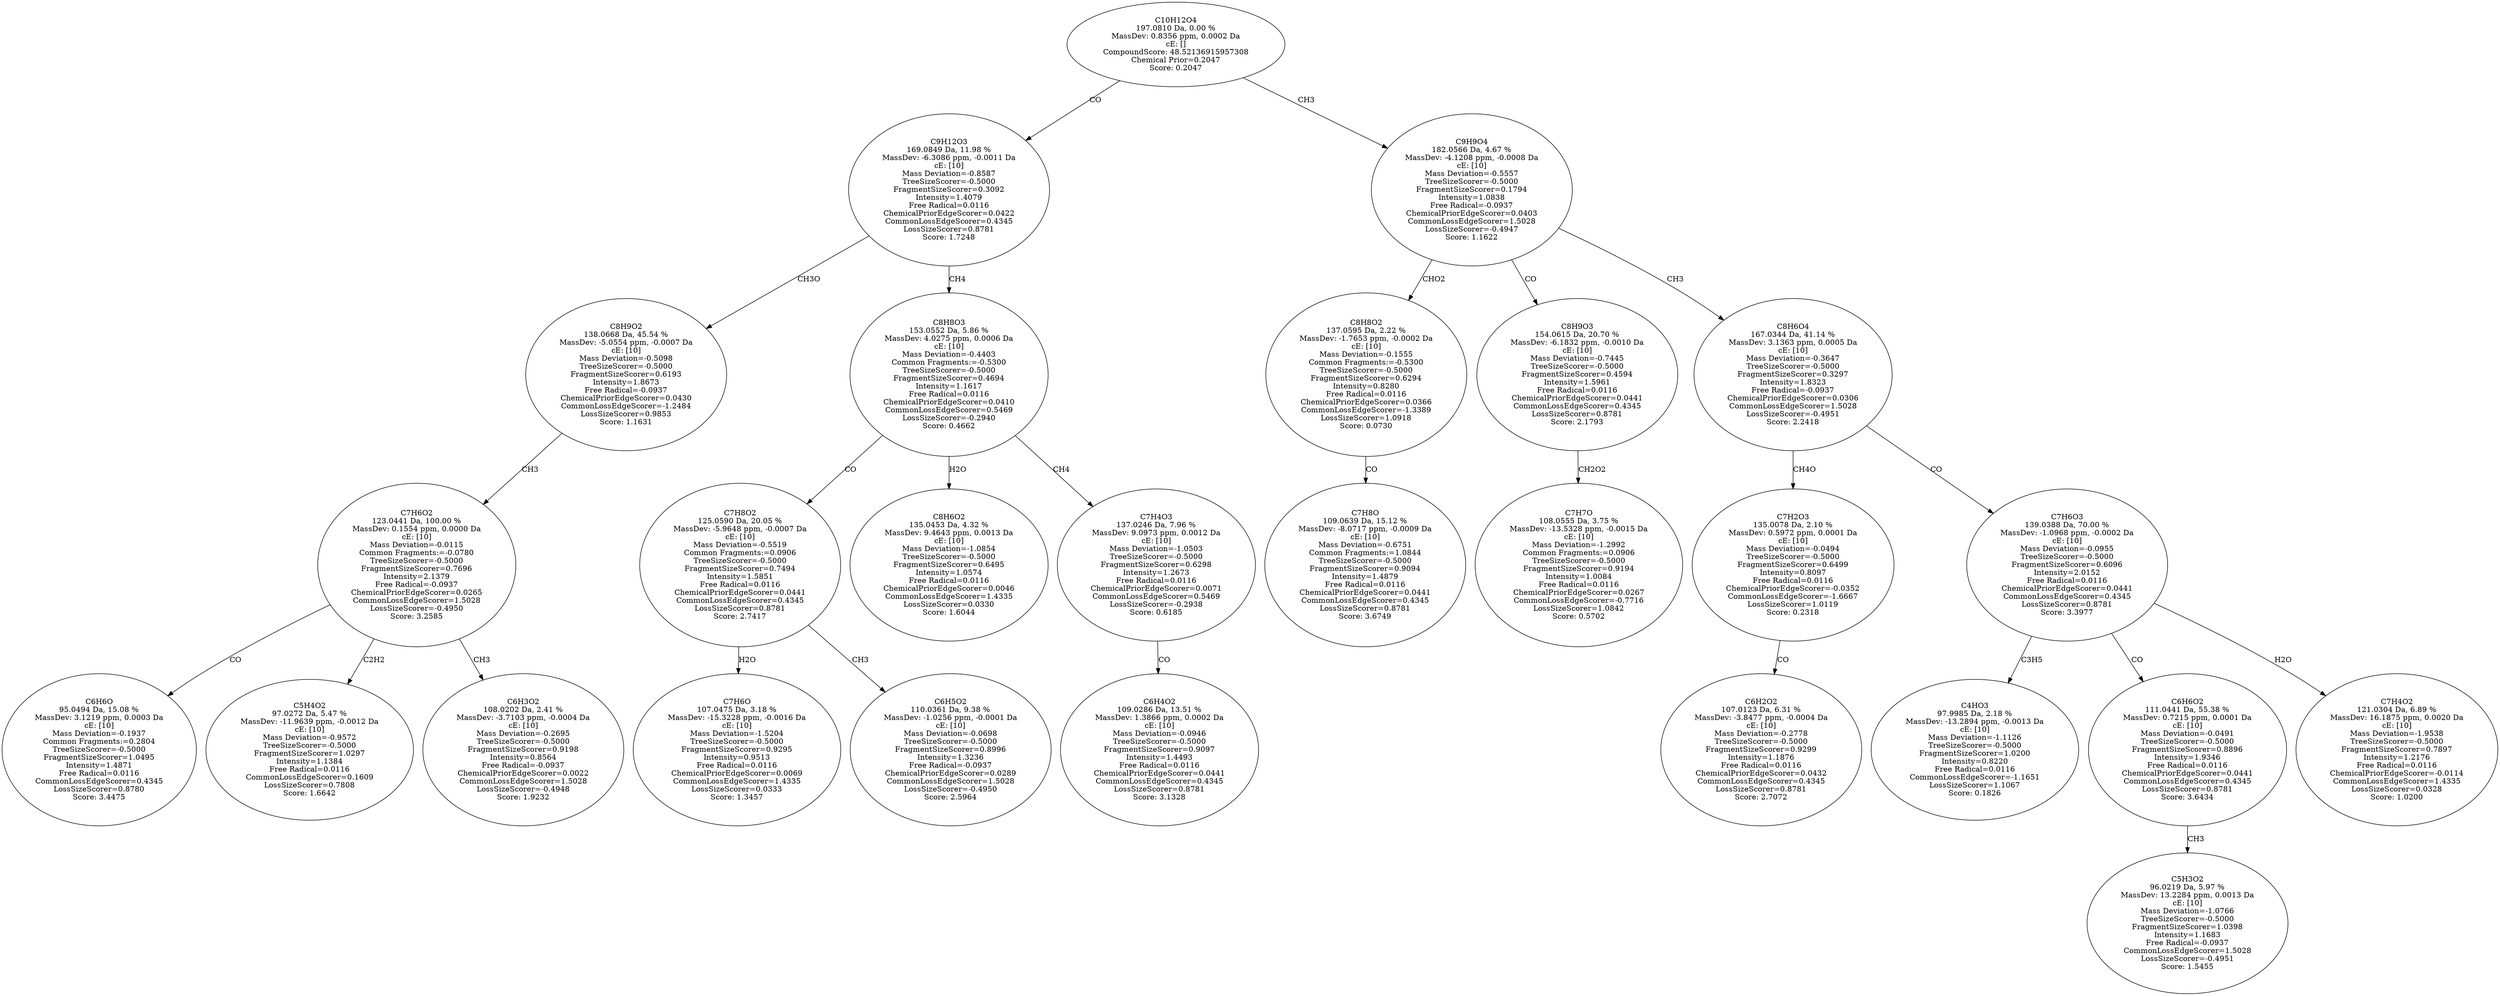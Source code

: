 strict digraph {
v1 [label="C6H6O\n95.0494 Da, 15.08 %\nMassDev: 3.1219 ppm, 0.0003 Da\ncE: [10]\nMass Deviation=-0.1937\nCommon Fragments:=0.2804\nTreeSizeScorer=-0.5000\nFragmentSizeScorer=1.0495\nIntensity=1.4871\nFree Radical=0.0116\nCommonLossEdgeScorer=0.4345\nLossSizeScorer=0.8780\nScore: 3.4475"];
v2 [label="C5H4O2\n97.0272 Da, 5.47 %\nMassDev: -11.9639 ppm, -0.0012 Da\ncE: [10]\nMass Deviation=-0.9572\nTreeSizeScorer=-0.5000\nFragmentSizeScorer=1.0297\nIntensity=1.1384\nFree Radical=0.0116\nCommonLossEdgeScorer=0.1609\nLossSizeScorer=0.7808\nScore: 1.6642"];
v3 [label="C6H3O2\n108.0202 Da, 2.41 %\nMassDev: -3.7103 ppm, -0.0004 Da\ncE: [10]\nMass Deviation=-0.2695\nTreeSizeScorer=-0.5000\nFragmentSizeScorer=0.9198\nIntensity=0.8564\nFree Radical=-0.0937\nChemicalPriorEdgeScorer=0.0022\nCommonLossEdgeScorer=1.5028\nLossSizeScorer=-0.4948\nScore: 1.9232"];
v4 [label="C7H6O2\n123.0441 Da, 100.00 %\nMassDev: 0.1554 ppm, 0.0000 Da\ncE: [10]\nMass Deviation=-0.0115\nCommon Fragments:=-0.0780\nTreeSizeScorer=-0.5000\nFragmentSizeScorer=0.7696\nIntensity=2.1379\nFree Radical=-0.0937\nChemicalPriorEdgeScorer=0.0265\nCommonLossEdgeScorer=1.5028\nLossSizeScorer=-0.4950\nScore: 3.2585"];
v5 [label="C8H9O2\n138.0668 Da, 45.54 %\nMassDev: -5.0554 ppm, -0.0007 Da\ncE: [10]\nMass Deviation=-0.5098\nTreeSizeScorer=-0.5000\nFragmentSizeScorer=0.6193\nIntensity=1.8673\nFree Radical=-0.0937\nChemicalPriorEdgeScorer=0.0430\nCommonLossEdgeScorer=-1.2484\nLossSizeScorer=0.9853\nScore: 1.1631"];
v6 [label="C7H6O\n107.0475 Da, 3.18 %\nMassDev: -15.3228 ppm, -0.0016 Da\ncE: [10]\nMass Deviation=-1.5204\nTreeSizeScorer=-0.5000\nFragmentSizeScorer=0.9295\nIntensity=0.9513\nFree Radical=0.0116\nChemicalPriorEdgeScorer=0.0069\nCommonLossEdgeScorer=1.4335\nLossSizeScorer=0.0333\nScore: 1.3457"];
v7 [label="C6H5O2\n110.0361 Da, 9.38 %\nMassDev: -1.0256 ppm, -0.0001 Da\ncE: [10]\nMass Deviation=-0.0698\nTreeSizeScorer=-0.5000\nFragmentSizeScorer=0.8996\nIntensity=1.3236\nFree Radical=-0.0937\nChemicalPriorEdgeScorer=0.0289\nCommonLossEdgeScorer=1.5028\nLossSizeScorer=-0.4950\nScore: 2.5964"];
v8 [label="C7H8O2\n125.0590 Da, 20.05 %\nMassDev: -5.9648 ppm, -0.0007 Da\ncE: [10]\nMass Deviation=-0.5519\nCommon Fragments:=0.0906\nTreeSizeScorer=-0.5000\nFragmentSizeScorer=0.7494\nIntensity=1.5851\nFree Radical=0.0116\nChemicalPriorEdgeScorer=0.0441\nCommonLossEdgeScorer=0.4345\nLossSizeScorer=0.8781\nScore: 2.7417"];
v9 [label="C8H6O2\n135.0453 Da, 4.32 %\nMassDev: 9.4643 ppm, 0.0013 Da\ncE: [10]\nMass Deviation=-1.0854\nTreeSizeScorer=-0.5000\nFragmentSizeScorer=0.6495\nIntensity=1.0574\nFree Radical=0.0116\nChemicalPriorEdgeScorer=0.0046\nCommonLossEdgeScorer=1.4335\nLossSizeScorer=0.0330\nScore: 1.6044"];
v10 [label="C6H4O2\n109.0286 Da, 13.51 %\nMassDev: 1.3866 ppm, 0.0002 Da\ncE: [10]\nMass Deviation=-0.0946\nTreeSizeScorer=-0.5000\nFragmentSizeScorer=0.9097\nIntensity=1.4493\nFree Radical=0.0116\nChemicalPriorEdgeScorer=0.0441\nCommonLossEdgeScorer=0.4345\nLossSizeScorer=0.8781\nScore: 3.1328"];
v11 [label="C7H4O3\n137.0246 Da, 7.96 %\nMassDev: 9.0973 ppm, 0.0012 Da\ncE: [10]\nMass Deviation=-1.0503\nTreeSizeScorer=-0.5000\nFragmentSizeScorer=0.6298\nIntensity=1.2673\nFree Radical=0.0116\nChemicalPriorEdgeScorer=0.0071\nCommonLossEdgeScorer=0.5469\nLossSizeScorer=-0.2938\nScore: 0.6185"];
v12 [label="C8H8O3\n153.0552 Da, 5.86 %\nMassDev: 4.0275 ppm, 0.0006 Da\ncE: [10]\nMass Deviation=-0.4403\nCommon Fragments:=-0.5300\nTreeSizeScorer=-0.5000\nFragmentSizeScorer=0.4694\nIntensity=1.1617\nFree Radical=0.0116\nChemicalPriorEdgeScorer=0.0410\nCommonLossEdgeScorer=0.5469\nLossSizeScorer=-0.2940\nScore: 0.4662"];
v13 [label="C9H12O3\n169.0849 Da, 11.98 %\nMassDev: -6.3086 ppm, -0.0011 Da\ncE: [10]\nMass Deviation=-0.8587\nTreeSizeScorer=-0.5000\nFragmentSizeScorer=0.3092\nIntensity=1.4079\nFree Radical=0.0116\nChemicalPriorEdgeScorer=0.0422\nCommonLossEdgeScorer=0.4345\nLossSizeScorer=0.8781\nScore: 1.7248"];
v14 [label="C7H8O\n109.0639 Da, 15.12 %\nMassDev: -8.0717 ppm, -0.0009 Da\ncE: [10]\nMass Deviation=-0.6751\nCommon Fragments:=1.0844\nTreeSizeScorer=-0.5000\nFragmentSizeScorer=0.9094\nIntensity=1.4879\nFree Radical=0.0116\nChemicalPriorEdgeScorer=0.0441\nCommonLossEdgeScorer=0.4345\nLossSizeScorer=0.8781\nScore: 3.6749"];
v15 [label="C8H8O2\n137.0595 Da, 2.22 %\nMassDev: -1.7653 ppm, -0.0002 Da\ncE: [10]\nMass Deviation=-0.1555\nCommon Fragments:=-0.5300\nTreeSizeScorer=-0.5000\nFragmentSizeScorer=0.6294\nIntensity=0.8280\nFree Radical=0.0116\nChemicalPriorEdgeScorer=0.0366\nCommonLossEdgeScorer=-1.3389\nLossSizeScorer=1.0918\nScore: 0.0730"];
v16 [label="C7H7O\n108.0555 Da, 3.75 %\nMassDev: -13.5328 ppm, -0.0015 Da\ncE: [10]\nMass Deviation=-1.2992\nCommon Fragments:=0.0906\nTreeSizeScorer=-0.5000\nFragmentSizeScorer=0.9194\nIntensity=1.0084\nFree Radical=0.0116\nChemicalPriorEdgeScorer=0.0267\nCommonLossEdgeScorer=-0.7716\nLossSizeScorer=1.0842\nScore: 0.5702"];
v17 [label="C8H9O3\n154.0615 Da, 20.70 %\nMassDev: -6.1832 ppm, -0.0010 Da\ncE: [10]\nMass Deviation=-0.7445\nTreeSizeScorer=-0.5000\nFragmentSizeScorer=0.4594\nIntensity=1.5961\nFree Radical=0.0116\nChemicalPriorEdgeScorer=0.0441\nCommonLossEdgeScorer=0.4345\nLossSizeScorer=0.8781\nScore: 2.1793"];
v18 [label="C6H2O2\n107.0123 Da, 6.31 %\nMassDev: -3.8477 ppm, -0.0004 Da\ncE: [10]\nMass Deviation=-0.2778\nTreeSizeScorer=-0.5000\nFragmentSizeScorer=0.9299\nIntensity=1.1876\nFree Radical=0.0116\nChemicalPriorEdgeScorer=0.0432\nCommonLossEdgeScorer=0.4345\nLossSizeScorer=0.8781\nScore: 2.7072"];
v19 [label="C7H2O3\n135.0078 Da, 2.10 %\nMassDev: 0.5972 ppm, 0.0001 Da\ncE: [10]\nMass Deviation=-0.0494\nTreeSizeScorer=-0.5000\nFragmentSizeScorer=0.6499\nIntensity=0.8097\nFree Radical=0.0116\nChemicalPriorEdgeScorer=-0.0352\nCommonLossEdgeScorer=-1.6667\nLossSizeScorer=1.0119\nScore: 0.2318"];
v20 [label="C4HO3\n97.9985 Da, 2.18 %\nMassDev: -13.2894 ppm, -0.0013 Da\ncE: [10]\nMass Deviation=-1.1126\nTreeSizeScorer=-0.5000\nFragmentSizeScorer=1.0200\nIntensity=0.8220\nFree Radical=0.0116\nCommonLossEdgeScorer=-1.1651\nLossSizeScorer=1.1067\nScore: 0.1826"];
v21 [label="C5H3O2\n96.0219 Da, 5.97 %\nMassDev: 13.2284 ppm, 0.0013 Da\ncE: [10]\nMass Deviation=-1.0766\nTreeSizeScorer=-0.5000\nFragmentSizeScorer=1.0398\nIntensity=1.1683\nFree Radical=-0.0937\nCommonLossEdgeScorer=1.5028\nLossSizeScorer=-0.4951\nScore: 1.5455"];
v22 [label="C6H6O2\n111.0441 Da, 55.38 %\nMassDev: 0.7215 ppm, 0.0001 Da\ncE: [10]\nMass Deviation=-0.0491\nTreeSizeScorer=-0.5000\nFragmentSizeScorer=0.8896\nIntensity=1.9346\nFree Radical=0.0116\nChemicalPriorEdgeScorer=0.0441\nCommonLossEdgeScorer=0.4345\nLossSizeScorer=0.8781\nScore: 3.6434"];
v23 [label="C7H4O2\n121.0304 Da, 6.89 %\nMassDev: 16.1875 ppm, 0.0020 Da\ncE: [10]\nMass Deviation=-1.9538\nTreeSizeScorer=-0.5000\nFragmentSizeScorer=0.7897\nIntensity=1.2176\nFree Radical=0.0116\nChemicalPriorEdgeScorer=-0.0114\nCommonLossEdgeScorer=1.4335\nLossSizeScorer=0.0328\nScore: 1.0200"];
v24 [label="C7H6O3\n139.0388 Da, 70.00 %\nMassDev: -1.0968 ppm, -0.0002 Da\ncE: [10]\nMass Deviation=-0.0955\nTreeSizeScorer=-0.5000\nFragmentSizeScorer=0.6096\nIntensity=2.0152\nFree Radical=0.0116\nChemicalPriorEdgeScorer=0.0441\nCommonLossEdgeScorer=0.4345\nLossSizeScorer=0.8781\nScore: 3.3977"];
v25 [label="C8H6O4\n167.0344 Da, 41.14 %\nMassDev: 3.1363 ppm, 0.0005 Da\ncE: [10]\nMass Deviation=-0.3647\nTreeSizeScorer=-0.5000\nFragmentSizeScorer=0.3297\nIntensity=1.8323\nFree Radical=-0.0937\nChemicalPriorEdgeScorer=0.0306\nCommonLossEdgeScorer=1.5028\nLossSizeScorer=-0.4951\nScore: 2.2418"];
v26 [label="C9H9O4\n182.0566 Da, 4.67 %\nMassDev: -4.1208 ppm, -0.0008 Da\ncE: [10]\nMass Deviation=-0.5557\nTreeSizeScorer=-0.5000\nFragmentSizeScorer=0.1794\nIntensity=1.0838\nFree Radical=-0.0937\nChemicalPriorEdgeScorer=0.0403\nCommonLossEdgeScorer=1.5028\nLossSizeScorer=-0.4947\nScore: 1.1622"];
v27 [label="C10H12O4\n197.0810 Da, 0.00 %\nMassDev: 0.8356 ppm, 0.0002 Da\ncE: []\nCompoundScore: 48.52136915957308\nChemical Prior=0.2047\nScore: 0.2047"];
v4 -> v1 [label="CO"];
v4 -> v2 [label="C2H2"];
v4 -> v3 [label="CH3"];
v5 -> v4 [label="CH3"];
v13 -> v5 [label="CH3O"];
v8 -> v6 [label="H2O"];
v8 -> v7 [label="CH3"];
v12 -> v8 [label="CO"];
v12 -> v9 [label="H2O"];
v11 -> v10 [label="CO"];
v12 -> v11 [label="CH4"];
v13 -> v12 [label="CH4"];
v27 -> v13 [label="CO"];
v15 -> v14 [label="CO"];
v26 -> v15 [label="CHO2"];
v17 -> v16 [label="CH2O2"];
v26 -> v17 [label="CO"];
v19 -> v18 [label="CO"];
v25 -> v19 [label="CH4O"];
v24 -> v20 [label="C3H5"];
v22 -> v21 [label="CH3"];
v24 -> v22 [label="CO"];
v24 -> v23 [label="H2O"];
v25 -> v24 [label="CO"];
v26 -> v25 [label="CH3"];
v27 -> v26 [label="CH3"];
}